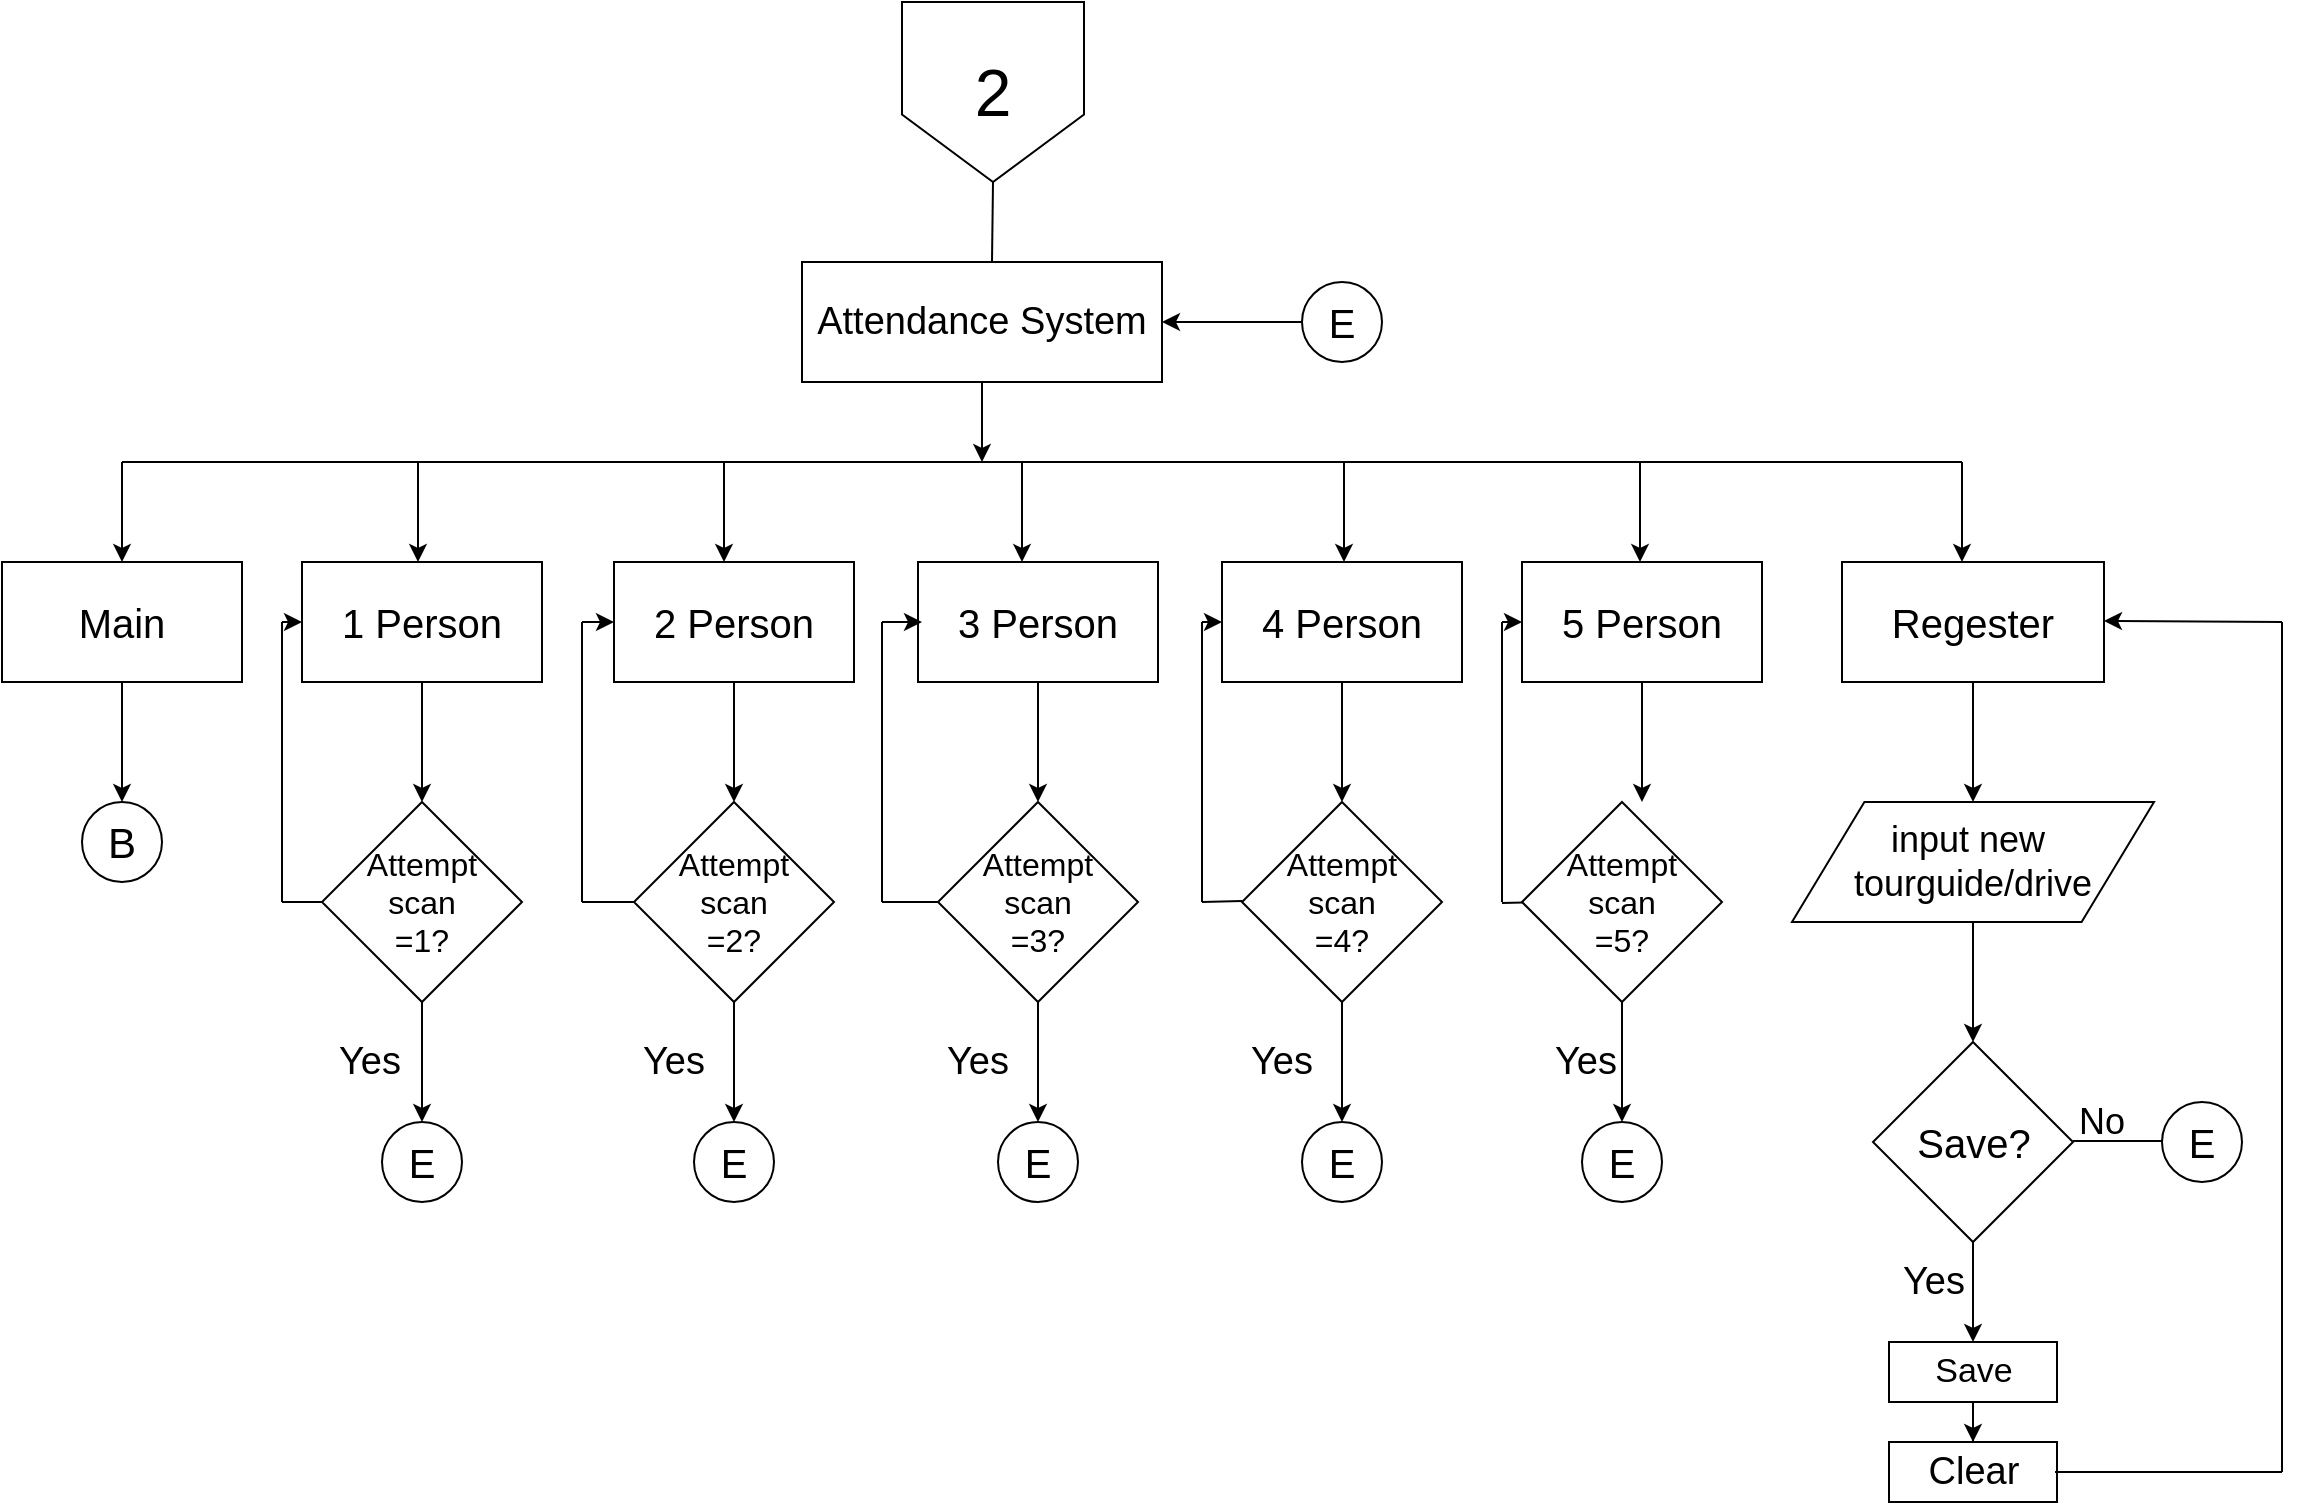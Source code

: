 <mxfile version="10.5.4" type="device"><diagram id="pVqu2-gFCcn-fqm-nOoj" name="Page-1"><mxGraphModel dx="1792" dy="1801" grid="1" gridSize="10" guides="1" tooltips="1" connect="1" arrows="1" fold="1" page="1" pageScale="1" pageWidth="1100" pageHeight="850" math="0" shadow="0"><root><mxCell id="0"/><mxCell id="1" parent="0"/><mxCell id="C2wZv4tbHyqCIaI2i-QI-123" value="&lt;font style=&quot;font-size: 33px&quot;&gt;2&lt;/font&gt;" style="shape=offPageConnector;whiteSpace=wrap;html=1;" vertex="1" parent="1"><mxGeometry x="510" y="-840" width="91" height="90" as="geometry"/></mxCell><mxCell id="C2wZv4tbHyqCIaI2i-QI-128" style="edgeStyle=orthogonalEdgeStyle;rounded=0;orthogonalLoop=1;jettySize=auto;html=1;" edge="1" parent="1" source="C2wZv4tbHyqCIaI2i-QI-125"><mxGeometry relative="1" as="geometry"><mxPoint x="550.0" y="-610" as="targetPoint"/></mxGeometry></mxCell><mxCell id="C2wZv4tbHyqCIaI2i-QI-125" value="&lt;font style=&quot;font-size: 19px&quot;&gt;Attendance System&lt;br&gt;&lt;/font&gt;" style="rounded=0;whiteSpace=wrap;html=1;" vertex="1" parent="1"><mxGeometry x="460" y="-710" width="180" height="60" as="geometry"/></mxCell><mxCell id="C2wZv4tbHyqCIaI2i-QI-129" value="" style="endArrow=none;html=1;" edge="1" parent="1"><mxGeometry width="50" height="50" relative="1" as="geometry"><mxPoint x="120" y="-610" as="sourcePoint"/><mxPoint x="1040" y="-610" as="targetPoint"/></mxGeometry></mxCell><mxCell id="C2wZv4tbHyqCIaI2i-QI-130" value="" style="endArrow=classic;html=1;" edge="1" parent="1"><mxGeometry width="50" height="50" relative="1" as="geometry"><mxPoint x="120" y="-610" as="sourcePoint"/><mxPoint x="120" y="-560" as="targetPoint"/></mxGeometry></mxCell><mxCell id="C2wZv4tbHyqCIaI2i-QI-131" value="" style="endArrow=classic;html=1;" edge="1" parent="1"><mxGeometry width="50" height="50" relative="1" as="geometry"><mxPoint x="1040" y="-610" as="sourcePoint"/><mxPoint x="1040" y="-560" as="targetPoint"/></mxGeometry></mxCell><mxCell id="C2wZv4tbHyqCIaI2i-QI-148" style="edgeStyle=orthogonalEdgeStyle;rounded=0;orthogonalLoop=1;jettySize=auto;html=1;" edge="1" parent="1" source="C2wZv4tbHyqCIaI2i-QI-132"><mxGeometry relative="1" as="geometry"><mxPoint x="426" y="-440" as="targetPoint"/></mxGeometry></mxCell><mxCell id="C2wZv4tbHyqCIaI2i-QI-132" value="&lt;font style=&quot;font-size: 20px&quot;&gt;2 Person&lt;/font&gt;" style="rounded=0;whiteSpace=wrap;html=1;" vertex="1" parent="1"><mxGeometry x="366" y="-560" width="120" height="60" as="geometry"/></mxCell><mxCell id="C2wZv4tbHyqCIaI2i-QI-133" value="" style="endArrow=classic;html=1;" edge="1" parent="1"><mxGeometry width="50" height="50" relative="1" as="geometry"><mxPoint x="268" y="-610" as="sourcePoint"/><mxPoint x="268" y="-560" as="targetPoint"/></mxGeometry></mxCell><mxCell id="C2wZv4tbHyqCIaI2i-QI-134" value="" style="endArrow=classic;html=1;" edge="1" parent="1"><mxGeometry width="50" height="50" relative="1" as="geometry"><mxPoint x="421" y="-610" as="sourcePoint"/><mxPoint x="421" y="-560" as="targetPoint"/></mxGeometry></mxCell><mxCell id="C2wZv4tbHyqCIaI2i-QI-135" value="" style="endArrow=classic;html=1;" edge="1" parent="1"><mxGeometry width="50" height="50" relative="1" as="geometry"><mxPoint x="570" y="-610" as="sourcePoint"/><mxPoint x="570" y="-560" as="targetPoint"/></mxGeometry></mxCell><mxCell id="C2wZv4tbHyqCIaI2i-QI-136" value="" style="endArrow=classic;html=1;" edge="1" parent="1"><mxGeometry width="50" height="50" relative="1" as="geometry"><mxPoint x="731.0" y="-610" as="sourcePoint"/><mxPoint x="731.0" y="-560" as="targetPoint"/></mxGeometry></mxCell><mxCell id="C2wZv4tbHyqCIaI2i-QI-139" value="" style="endArrow=none;html=1;entryX=0.5;entryY=1;entryDx=0;entryDy=0;" edge="1" parent="1" target="C2wZv4tbHyqCIaI2i-QI-123"><mxGeometry width="50" height="50" relative="1" as="geometry"><mxPoint x="555" y="-710" as="sourcePoint"/><mxPoint x="560" y="-750" as="targetPoint"/></mxGeometry></mxCell><mxCell id="C2wZv4tbHyqCIaI2i-QI-147" style="edgeStyle=orthogonalEdgeStyle;rounded=0;orthogonalLoop=1;jettySize=auto;html=1;" edge="1" parent="1" source="C2wZv4tbHyqCIaI2i-QI-140"><mxGeometry relative="1" as="geometry"><mxPoint x="270" y="-440" as="targetPoint"/></mxGeometry></mxCell><mxCell id="C2wZv4tbHyqCIaI2i-QI-140" value="&lt;font style=&quot;font-size: 20px&quot;&gt;1 Person&lt;br&gt;&lt;/font&gt;" style="rounded=0;whiteSpace=wrap;html=1;" vertex="1" parent="1"><mxGeometry x="210" y="-560" width="120" height="60" as="geometry"/></mxCell><mxCell id="C2wZv4tbHyqCIaI2i-QI-149" style="edgeStyle=orthogonalEdgeStyle;rounded=0;orthogonalLoop=1;jettySize=auto;html=1;" edge="1" parent="1" source="C2wZv4tbHyqCIaI2i-QI-141"><mxGeometry relative="1" as="geometry"><mxPoint x="578" y="-440" as="targetPoint"/></mxGeometry></mxCell><mxCell id="C2wZv4tbHyqCIaI2i-QI-141" value="&lt;font style=&quot;font-size: 20px&quot;&gt;3 Person&lt;br&gt;&lt;/font&gt;" style="rounded=0;whiteSpace=wrap;html=1;" vertex="1" parent="1"><mxGeometry x="518" y="-560" width="120" height="60" as="geometry"/></mxCell><mxCell id="C2wZv4tbHyqCIaI2i-QI-150" style="edgeStyle=orthogonalEdgeStyle;rounded=0;orthogonalLoop=1;jettySize=auto;html=1;" edge="1" parent="1" source="C2wZv4tbHyqCIaI2i-QI-142"><mxGeometry relative="1" as="geometry"><mxPoint x="730.0" y="-440" as="targetPoint"/></mxGeometry></mxCell><mxCell id="C2wZv4tbHyqCIaI2i-QI-142" value="&lt;font style=&quot;font-size: 20px&quot;&gt;4 Person&lt;br&gt;&lt;/font&gt;" style="rounded=0;whiteSpace=wrap;html=1;" vertex="1" parent="1"><mxGeometry x="670" y="-560" width="120" height="60" as="geometry"/></mxCell><mxCell id="C2wZv4tbHyqCIaI2i-QI-143" value="" style="endArrow=classic;html=1;" edge="1" parent="1"><mxGeometry width="50" height="50" relative="1" as="geometry"><mxPoint x="879.0" y="-610" as="sourcePoint"/><mxPoint x="879.0" y="-560" as="targetPoint"/></mxGeometry></mxCell><mxCell id="C2wZv4tbHyqCIaI2i-QI-151" style="edgeStyle=orthogonalEdgeStyle;rounded=0;orthogonalLoop=1;jettySize=auto;html=1;" edge="1" parent="1" source="C2wZv4tbHyqCIaI2i-QI-144"><mxGeometry relative="1" as="geometry"><mxPoint x="880" y="-440" as="targetPoint"/></mxGeometry></mxCell><mxCell id="C2wZv4tbHyqCIaI2i-QI-144" value="&lt;font style=&quot;font-size: 20px&quot;&gt;5 Person&lt;br&gt;&lt;/font&gt;" style="rounded=0;whiteSpace=wrap;html=1;" vertex="1" parent="1"><mxGeometry x="820" y="-560" width="120" height="60" as="geometry"/></mxCell><mxCell id="C2wZv4tbHyqCIaI2i-QI-153" style="edgeStyle=orthogonalEdgeStyle;rounded=0;orthogonalLoop=1;jettySize=auto;html=1;" edge="1" parent="1" source="C2wZv4tbHyqCIaI2i-QI-145"><mxGeometry relative="1" as="geometry"><mxPoint x="1045.5" y="-440" as="targetPoint"/></mxGeometry></mxCell><mxCell id="C2wZv4tbHyqCIaI2i-QI-145" value="&lt;font style=&quot;font-size: 20px&quot;&gt;Regester&lt;/font&gt;" style="rounded=0;whiteSpace=wrap;html=1;" vertex="1" parent="1"><mxGeometry x="980" y="-560" width="131" height="60" as="geometry"/></mxCell><mxCell id="C2wZv4tbHyqCIaI2i-QI-199" style="edgeStyle=orthogonalEdgeStyle;rounded=0;orthogonalLoop=1;jettySize=auto;html=1;" edge="1" parent="1" source="C2wZv4tbHyqCIaI2i-QI-146"><mxGeometry relative="1" as="geometry"><mxPoint x="120" y="-440" as="targetPoint"/></mxGeometry></mxCell><mxCell id="C2wZv4tbHyqCIaI2i-QI-146" value="&lt;font style=&quot;font-size: 20px&quot;&gt;Main&lt;/font&gt;" style="rounded=0;whiteSpace=wrap;html=1;" vertex="1" parent="1"><mxGeometry x="60" y="-560" width="120" height="60" as="geometry"/></mxCell><mxCell id="C2wZv4tbHyqCIaI2i-QI-189" style="edgeStyle=orthogonalEdgeStyle;rounded=0;orthogonalLoop=1;jettySize=auto;html=1;" edge="1" parent="1" source="C2wZv4tbHyqCIaI2i-QI-154"><mxGeometry relative="1" as="geometry"><mxPoint x="270" y="-280" as="targetPoint"/></mxGeometry></mxCell><mxCell id="C2wZv4tbHyqCIaI2i-QI-154" value="&lt;div style=&quot;font-size: 16px&quot;&gt;&lt;font style=&quot;font-size: 16px&quot;&gt;Attempt&lt;/font&gt;&lt;/div&gt;&lt;div style=&quot;font-size: 16px&quot;&gt;&lt;font style=&quot;font-size: 16px&quot;&gt; scan &lt;br&gt;&lt;/font&gt;&lt;/div&gt;&lt;div style=&quot;font-size: 16px&quot;&gt;&lt;font style=&quot;font-size: 16px&quot;&gt;=1?&lt;/font&gt;&lt;/div&gt;" style="rhombus;whiteSpace=wrap;html=1;" vertex="1" parent="1"><mxGeometry x="220" y="-440" width="100" height="100" as="geometry"/></mxCell><mxCell id="C2wZv4tbHyqCIaI2i-QI-191" style="edgeStyle=orthogonalEdgeStyle;rounded=0;orthogonalLoop=1;jettySize=auto;html=1;" edge="1" parent="1" source="C2wZv4tbHyqCIaI2i-QI-155"><mxGeometry relative="1" as="geometry"><mxPoint x="426" y="-280" as="targetPoint"/></mxGeometry></mxCell><mxCell id="C2wZv4tbHyqCIaI2i-QI-155" value="&lt;div style=&quot;font-size: 16px&quot;&gt;&lt;font style=&quot;font-size: 16px&quot;&gt;Attempt&lt;/font&gt;&lt;/div&gt;&lt;div style=&quot;font-size: 16px&quot;&gt;&lt;font style=&quot;font-size: 16px&quot;&gt; scan &lt;br&gt;&lt;/font&gt;&lt;/div&gt;&lt;div style=&quot;font-size: 16px&quot;&gt;&lt;font style=&quot;font-size: 16px&quot;&gt;=2?&lt;/font&gt;&lt;/div&gt;" style="rhombus;whiteSpace=wrap;html=1;" vertex="1" parent="1"><mxGeometry x="376" y="-440" width="100" height="100" as="geometry"/></mxCell><mxCell id="C2wZv4tbHyqCIaI2i-QI-194" style="edgeStyle=orthogonalEdgeStyle;rounded=0;orthogonalLoop=1;jettySize=auto;html=1;" edge="1" parent="1" source="C2wZv4tbHyqCIaI2i-QI-158"><mxGeometry relative="1" as="geometry"><mxPoint x="578.0" y="-280" as="targetPoint"/></mxGeometry></mxCell><mxCell id="C2wZv4tbHyqCIaI2i-QI-158" value="&lt;div style=&quot;font-size: 16px&quot;&gt;&lt;font style=&quot;font-size: 16px&quot;&gt;Attempt&lt;/font&gt;&lt;/div&gt;&lt;div style=&quot;font-size: 16px&quot;&gt;&lt;font style=&quot;font-size: 16px&quot;&gt; scan &lt;br&gt;&lt;/font&gt;&lt;/div&gt;&lt;div style=&quot;font-size: 16px&quot;&gt;&lt;font style=&quot;font-size: 16px&quot;&gt;=3?&lt;/font&gt;&lt;/div&gt;" style="rhombus;whiteSpace=wrap;html=1;" vertex="1" parent="1"><mxGeometry x="528" y="-440" width="100" height="100" as="geometry"/></mxCell><mxCell id="C2wZv4tbHyqCIaI2i-QI-195" style="edgeStyle=orthogonalEdgeStyle;rounded=0;orthogonalLoop=1;jettySize=auto;html=1;" edge="1" parent="1" source="C2wZv4tbHyqCIaI2i-QI-159"><mxGeometry relative="1" as="geometry"><mxPoint x="730.0" y="-280" as="targetPoint"/></mxGeometry></mxCell><mxCell id="C2wZv4tbHyqCIaI2i-QI-159" value="&lt;div style=&quot;font-size: 16px&quot;&gt;&lt;font style=&quot;font-size: 16px&quot;&gt;Attempt&lt;/font&gt;&lt;/div&gt;&lt;div style=&quot;font-size: 16px&quot;&gt;&lt;font style=&quot;font-size: 16px&quot;&gt; scan &lt;br&gt;&lt;/font&gt;&lt;/div&gt;&lt;div style=&quot;font-size: 16px&quot;&gt;&lt;font style=&quot;font-size: 16px&quot;&gt;=4?&lt;/font&gt;&lt;/div&gt;" style="rhombus;whiteSpace=wrap;html=1;" vertex="1" parent="1"><mxGeometry x="680" y="-440" width="100" height="100" as="geometry"/></mxCell><mxCell id="C2wZv4tbHyqCIaI2i-QI-237" style="edgeStyle=orthogonalEdgeStyle;rounded=0;orthogonalLoop=1;jettySize=auto;html=1;entryX=0.5;entryY=0;entryDx=0;entryDy=0;" edge="1" parent="1" source="C2wZv4tbHyqCIaI2i-QI-160" target="C2wZv4tbHyqCIaI2i-QI-198"><mxGeometry relative="1" as="geometry"/></mxCell><mxCell id="C2wZv4tbHyqCIaI2i-QI-160" value="&lt;div style=&quot;font-size: 16px&quot;&gt;&lt;font style=&quot;font-size: 16px&quot;&gt;Attempt&lt;/font&gt;&lt;/div&gt;&lt;div style=&quot;font-size: 16px&quot;&gt;&lt;font style=&quot;font-size: 16px&quot;&gt; scan &lt;br&gt;&lt;/font&gt;&lt;/div&gt;&lt;div style=&quot;font-size: 16px&quot;&gt;&lt;font style=&quot;font-size: 16px&quot;&gt;=5?&lt;/font&gt;&lt;/div&gt;" style="rhombus;whiteSpace=wrap;html=1;" vertex="1" parent="1"><mxGeometry x="820" y="-440" width="100" height="100" as="geometry"/></mxCell><mxCell id="C2wZv4tbHyqCIaI2i-QI-163" style="edgeStyle=orthogonalEdgeStyle;rounded=0;orthogonalLoop=1;jettySize=auto;html=1;" edge="1" parent="1" source="C2wZv4tbHyqCIaI2i-QI-161"><mxGeometry relative="1" as="geometry"><mxPoint x="1045.5" y="-320" as="targetPoint"/></mxGeometry></mxCell><mxCell id="C2wZv4tbHyqCIaI2i-QI-161" value="&lt;font style=&quot;font-size: 18px&quot;&gt;input new&amp;nbsp; tourguide/drive&lt;br&gt;&lt;/font&gt;" style="shape=parallelogram;perimeter=parallelogramPerimeter;whiteSpace=wrap;html=1;" vertex="1" parent="1"><mxGeometry x="955" y="-440" width="181" height="60" as="geometry"/></mxCell><mxCell id="C2wZv4tbHyqCIaI2i-QI-166" style="edgeStyle=orthogonalEdgeStyle;rounded=0;orthogonalLoop=1;jettySize=auto;html=1;" edge="1" parent="1" source="C2wZv4tbHyqCIaI2i-QI-164"><mxGeometry relative="1" as="geometry"><mxPoint x="1045.5" y="-170" as="targetPoint"/></mxGeometry></mxCell><mxCell id="C2wZv4tbHyqCIaI2i-QI-164" value="&lt;font style=&quot;font-size: 20px&quot;&gt;Save?&lt;/font&gt;" style="rhombus;whiteSpace=wrap;html=1;" vertex="1" parent="1"><mxGeometry x="995.5" y="-320" width="100" height="100" as="geometry"/></mxCell><mxCell id="C2wZv4tbHyqCIaI2i-QI-175" value="" style="endArrow=none;html=1;" edge="1" parent="1"><mxGeometry width="50" height="50" relative="1" as="geometry"><mxPoint x="200" y="-390" as="sourcePoint"/><mxPoint x="220" y="-390" as="targetPoint"/></mxGeometry></mxCell><mxCell id="C2wZv4tbHyqCIaI2i-QI-176" value="" style="endArrow=none;html=1;" edge="1" parent="1"><mxGeometry width="50" height="50" relative="1" as="geometry"><mxPoint x="200" y="-390" as="sourcePoint"/><mxPoint x="200" y="-530" as="targetPoint"/></mxGeometry></mxCell><mxCell id="C2wZv4tbHyqCIaI2i-QI-178" value="" style="endArrow=classic;html=1;" edge="1" parent="1"><mxGeometry width="50" height="50" relative="1" as="geometry"><mxPoint x="200" y="-530" as="sourcePoint"/><mxPoint x="210" y="-530" as="targetPoint"/></mxGeometry></mxCell><mxCell id="C2wZv4tbHyqCIaI2i-QI-181" value="" style="endArrow=classic;html=1;" edge="1" parent="1"><mxGeometry width="50" height="50" relative="1" as="geometry"><mxPoint x="710" y="-680" as="sourcePoint"/><mxPoint x="640" y="-680" as="targetPoint"/><Array as="points"><mxPoint x="690" y="-680"/></Array></mxGeometry></mxCell><mxCell id="C2wZv4tbHyqCIaI2i-QI-182" value="&lt;font style=&quot;font-size: 20px&quot;&gt;E&lt;/font&gt;" style="ellipse;whiteSpace=wrap;html=1;aspect=fixed;" vertex="1" parent="1"><mxGeometry x="710" y="-700" width="40" height="40" as="geometry"/></mxCell><mxCell id="C2wZv4tbHyqCIaI2i-QI-184" value="&lt;font style=&quot;font-size: 19px&quot;&gt;Yes&lt;/font&gt;" style="text;html=1;strokeColor=none;fillColor=none;align=center;verticalAlign=middle;whiteSpace=wrap;rounded=0;" vertex="1" parent="1"><mxGeometry x="1005.5" y="-210" width="40" height="20" as="geometry"/></mxCell><mxCell id="C2wZv4tbHyqCIaI2i-QI-188" value="&lt;font style=&quot;font-size: 18px&quot;&gt;No&lt;/font&gt;" style="text;html=1;strokeColor=none;fillColor=none;align=center;verticalAlign=middle;whiteSpace=wrap;rounded=0;" vertex="1" parent="1"><mxGeometry x="1090" y="-290" width="40" height="20" as="geometry"/></mxCell><mxCell id="C2wZv4tbHyqCIaI2i-QI-190" value="&lt;font style=&quot;font-size: 20px&quot;&gt;E&lt;/font&gt;" style="ellipse;whiteSpace=wrap;html=1;aspect=fixed;" vertex="1" parent="1"><mxGeometry x="250" y="-280" width="40" height="40" as="geometry"/></mxCell><mxCell id="C2wZv4tbHyqCIaI2i-QI-192" value="&lt;font style=&quot;font-size: 20px&quot;&gt;E&lt;/font&gt;" style="ellipse;whiteSpace=wrap;html=1;aspect=fixed;" vertex="1" parent="1"><mxGeometry x="558" y="-280" width="40" height="40" as="geometry"/></mxCell><mxCell id="C2wZv4tbHyqCIaI2i-QI-193" value="&lt;font style=&quot;font-size: 20px&quot;&gt;E&lt;/font&gt;" style="ellipse;whiteSpace=wrap;html=1;aspect=fixed;" vertex="1" parent="1"><mxGeometry x="406" y="-280" width="40" height="40" as="geometry"/></mxCell><mxCell id="C2wZv4tbHyqCIaI2i-QI-196" value="&lt;font style=&quot;font-size: 20px&quot;&gt;E&lt;/font&gt;" style="ellipse;whiteSpace=wrap;html=1;aspect=fixed;" vertex="1" parent="1"><mxGeometry x="710" y="-280" width="40" height="40" as="geometry"/></mxCell><mxCell id="C2wZv4tbHyqCIaI2i-QI-198" value="&lt;font style=&quot;font-size: 20px&quot;&gt;E&lt;/font&gt;" style="ellipse;whiteSpace=wrap;html=1;aspect=fixed;" vertex="1" parent="1"><mxGeometry x="850" y="-280" width="40" height="40" as="geometry"/></mxCell><mxCell id="C2wZv4tbHyqCIaI2i-QI-202" value="&lt;font style=&quot;font-size: 21px&quot;&gt;B&lt;/font&gt;" style="ellipse;whiteSpace=wrap;html=1;aspect=fixed;" vertex="1" parent="1"><mxGeometry x="100" y="-440" width="40" height="40" as="geometry"/></mxCell><mxCell id="C2wZv4tbHyqCIaI2i-QI-203" value="&lt;font style=&quot;font-size: 19px&quot;&gt;Yes&lt;/font&gt;" style="text;html=1;strokeColor=none;fillColor=none;align=center;verticalAlign=middle;whiteSpace=wrap;rounded=0;" vertex="1" parent="1"><mxGeometry x="832" y="-320" width="40" height="20" as="geometry"/></mxCell><mxCell id="C2wZv4tbHyqCIaI2i-QI-204" value="&lt;font style=&quot;font-size: 19px&quot;&gt;Yes&lt;/font&gt;" style="text;html=1;strokeColor=none;fillColor=none;align=center;verticalAlign=middle;whiteSpace=wrap;rounded=0;" vertex="1" parent="1"><mxGeometry x="680" y="-320" width="40" height="20" as="geometry"/></mxCell><mxCell id="C2wZv4tbHyqCIaI2i-QI-205" value="&lt;font style=&quot;font-size: 19px&quot;&gt;Yes&lt;/font&gt;" style="text;html=1;strokeColor=none;fillColor=none;align=center;verticalAlign=middle;whiteSpace=wrap;rounded=0;" vertex="1" parent="1"><mxGeometry x="528" y="-320" width="40" height="20" as="geometry"/></mxCell><mxCell id="C2wZv4tbHyqCIaI2i-QI-206" value="&lt;font style=&quot;font-size: 19px&quot;&gt;Yes&lt;/font&gt;" style="text;html=1;strokeColor=none;fillColor=none;align=center;verticalAlign=middle;whiteSpace=wrap;rounded=0;" vertex="1" parent="1"><mxGeometry x="376" y="-320" width="40" height="20" as="geometry"/></mxCell><mxCell id="C2wZv4tbHyqCIaI2i-QI-207" value="&lt;font style=&quot;font-size: 19px&quot;&gt;Yes&lt;/font&gt;" style="text;html=1;strokeColor=none;fillColor=none;align=center;verticalAlign=middle;whiteSpace=wrap;rounded=0;" vertex="1" parent="1"><mxGeometry x="224" y="-320" width="40" height="20" as="geometry"/></mxCell><mxCell id="C2wZv4tbHyqCIaI2i-QI-209" value="" style="endArrow=none;html=1;" edge="1" parent="1"><mxGeometry width="50" height="50" relative="1" as="geometry"><mxPoint x="350" y="-390" as="sourcePoint"/><mxPoint x="350" y="-530" as="targetPoint"/></mxGeometry></mxCell><mxCell id="C2wZv4tbHyqCIaI2i-QI-212" value="" style="endArrow=none;html=1;" edge="1" parent="1"><mxGeometry width="50" height="50" relative="1" as="geometry"><mxPoint x="350" y="-390" as="sourcePoint"/><mxPoint x="376" y="-390" as="targetPoint"/></mxGeometry></mxCell><mxCell id="C2wZv4tbHyqCIaI2i-QI-214" value="" style="endArrow=classic;html=1;entryX=0;entryY=0.5;entryDx=0;entryDy=0;" edge="1" parent="1" target="C2wZv4tbHyqCIaI2i-QI-132"><mxGeometry width="50" height="50" relative="1" as="geometry"><mxPoint x="350" y="-530" as="sourcePoint"/><mxPoint x="360" y="-530" as="targetPoint"/></mxGeometry></mxCell><mxCell id="C2wZv4tbHyqCIaI2i-QI-215" value="" style="endArrow=none;html=1;" edge="1" parent="1"><mxGeometry width="50" height="50" relative="1" as="geometry"><mxPoint x="500" y="-390" as="sourcePoint"/><mxPoint x="528" y="-390" as="targetPoint"/><Array as="points"><mxPoint x="500" y="-390"/></Array></mxGeometry></mxCell><mxCell id="C2wZv4tbHyqCIaI2i-QI-216" value="" style="endArrow=none;html=1;" edge="1" parent="1"><mxGeometry width="50" height="50" relative="1" as="geometry"><mxPoint x="500" y="-390" as="sourcePoint"/><mxPoint x="500" y="-530" as="targetPoint"/></mxGeometry></mxCell><mxCell id="C2wZv4tbHyqCIaI2i-QI-218" value="" style="endArrow=classic;html=1;" edge="1" parent="1"><mxGeometry width="50" height="50" relative="1" as="geometry"><mxPoint x="500" y="-530" as="sourcePoint"/><mxPoint x="520" y="-530" as="targetPoint"/></mxGeometry></mxCell><mxCell id="C2wZv4tbHyqCIaI2i-QI-220" value="" style="endArrow=none;html=1;" edge="1" parent="1"><mxGeometry width="50" height="50" relative="1" as="geometry"><mxPoint x="660" y="-390" as="sourcePoint"/><mxPoint x="680" y="-390.5" as="targetPoint"/><Array as="points"/></mxGeometry></mxCell><mxCell id="C2wZv4tbHyqCIaI2i-QI-221" value="" style="endArrow=none;html=1;" edge="1" parent="1"><mxGeometry width="50" height="50" relative="1" as="geometry"><mxPoint x="660" y="-390" as="sourcePoint"/><mxPoint x="660" y="-530" as="targetPoint"/></mxGeometry></mxCell><mxCell id="C2wZv4tbHyqCIaI2i-QI-222" value="" style="endArrow=classic;html=1;" edge="1" parent="1"><mxGeometry width="50" height="50" relative="1" as="geometry"><mxPoint x="660" y="-530" as="sourcePoint"/><mxPoint x="670" y="-530" as="targetPoint"/></mxGeometry></mxCell><mxCell id="C2wZv4tbHyqCIaI2i-QI-224" value="" style="endArrow=none;html=1;entryX=0.008;entryY=0.502;entryDx=0;entryDy=0;entryPerimeter=0;" edge="1" parent="1" target="C2wZv4tbHyqCIaI2i-QI-160"><mxGeometry width="50" height="50" relative="1" as="geometry"><mxPoint x="810" y="-389.5" as="sourcePoint"/><mxPoint x="830" y="-390" as="targetPoint"/><Array as="points"/></mxGeometry></mxCell><mxCell id="C2wZv4tbHyqCIaI2i-QI-226" value="" style="endArrow=classic;html=1;" edge="1" parent="1"><mxGeometry width="50" height="50" relative="1" as="geometry"><mxPoint x="810" y="-530" as="sourcePoint"/><mxPoint x="820" y="-530" as="targetPoint"/></mxGeometry></mxCell><mxCell id="C2wZv4tbHyqCIaI2i-QI-227" value="" style="endArrow=none;html=1;" edge="1" parent="1"><mxGeometry width="50" height="50" relative="1" as="geometry"><mxPoint x="1141" y="-270.5" as="sourcePoint"/><mxPoint x="1095.5" y="-270.5" as="targetPoint"/></mxGeometry></mxCell><mxCell id="C2wZv4tbHyqCIaI2i-QI-230" style="edgeStyle=orthogonalEdgeStyle;rounded=0;orthogonalLoop=1;jettySize=auto;html=1;entryX=0.5;entryY=0;entryDx=0;entryDy=0;" edge="1" parent="1" source="C2wZv4tbHyqCIaI2i-QI-228" target="C2wZv4tbHyqCIaI2i-QI-229"><mxGeometry relative="1" as="geometry"/></mxCell><mxCell id="C2wZv4tbHyqCIaI2i-QI-228" value="&lt;font style=&quot;font-size: 17px&quot;&gt;Save&lt;/font&gt;" style="rounded=0;whiteSpace=wrap;html=1;" vertex="1" parent="1"><mxGeometry x="1003.5" y="-170" width="84" height="30" as="geometry"/></mxCell><mxCell id="C2wZv4tbHyqCIaI2i-QI-229" value="&lt;font style=&quot;font-size: 19px&quot;&gt;Clear&lt;/font&gt;" style="rounded=0;whiteSpace=wrap;html=1;" vertex="1" parent="1"><mxGeometry x="1003.5" y="-120" width="84" height="30" as="geometry"/></mxCell><mxCell id="C2wZv4tbHyqCIaI2i-QI-231" value="" style="endArrow=none;html=1;" edge="1" parent="1"><mxGeometry width="50" height="50" relative="1" as="geometry"><mxPoint x="1200" y="-105" as="sourcePoint"/><mxPoint x="1086.5" y="-105" as="targetPoint"/></mxGeometry></mxCell><mxCell id="C2wZv4tbHyqCIaI2i-QI-232" value="" style="endArrow=none;html=1;" edge="1" parent="1"><mxGeometry width="50" height="50" relative="1" as="geometry"><mxPoint x="1200" y="-105" as="sourcePoint"/><mxPoint x="1200" y="-530" as="targetPoint"/></mxGeometry></mxCell><mxCell id="C2wZv4tbHyqCIaI2i-QI-234" value="" style="endArrow=classic;html=1;" edge="1" parent="1"><mxGeometry width="50" height="50" relative="1" as="geometry"><mxPoint x="1200" y="-530" as="sourcePoint"/><mxPoint x="1111" y="-530.5" as="targetPoint"/></mxGeometry></mxCell><mxCell id="C2wZv4tbHyqCIaI2i-QI-235" value="&lt;font style=&quot;font-size: 20px&quot;&gt;E&lt;/font&gt;" style="ellipse;whiteSpace=wrap;html=1;aspect=fixed;" vertex="1" parent="1"><mxGeometry x="1140" y="-290" width="40" height="40" as="geometry"/></mxCell><mxCell id="C2wZv4tbHyqCIaI2i-QI-236" value="" style="endArrow=none;html=1;" edge="1" parent="1"><mxGeometry width="50" height="50" relative="1" as="geometry"><mxPoint x="810" y="-390" as="sourcePoint"/><mxPoint x="810" y="-530" as="targetPoint"/></mxGeometry></mxCell></root></mxGraphModel></diagram></mxfile>